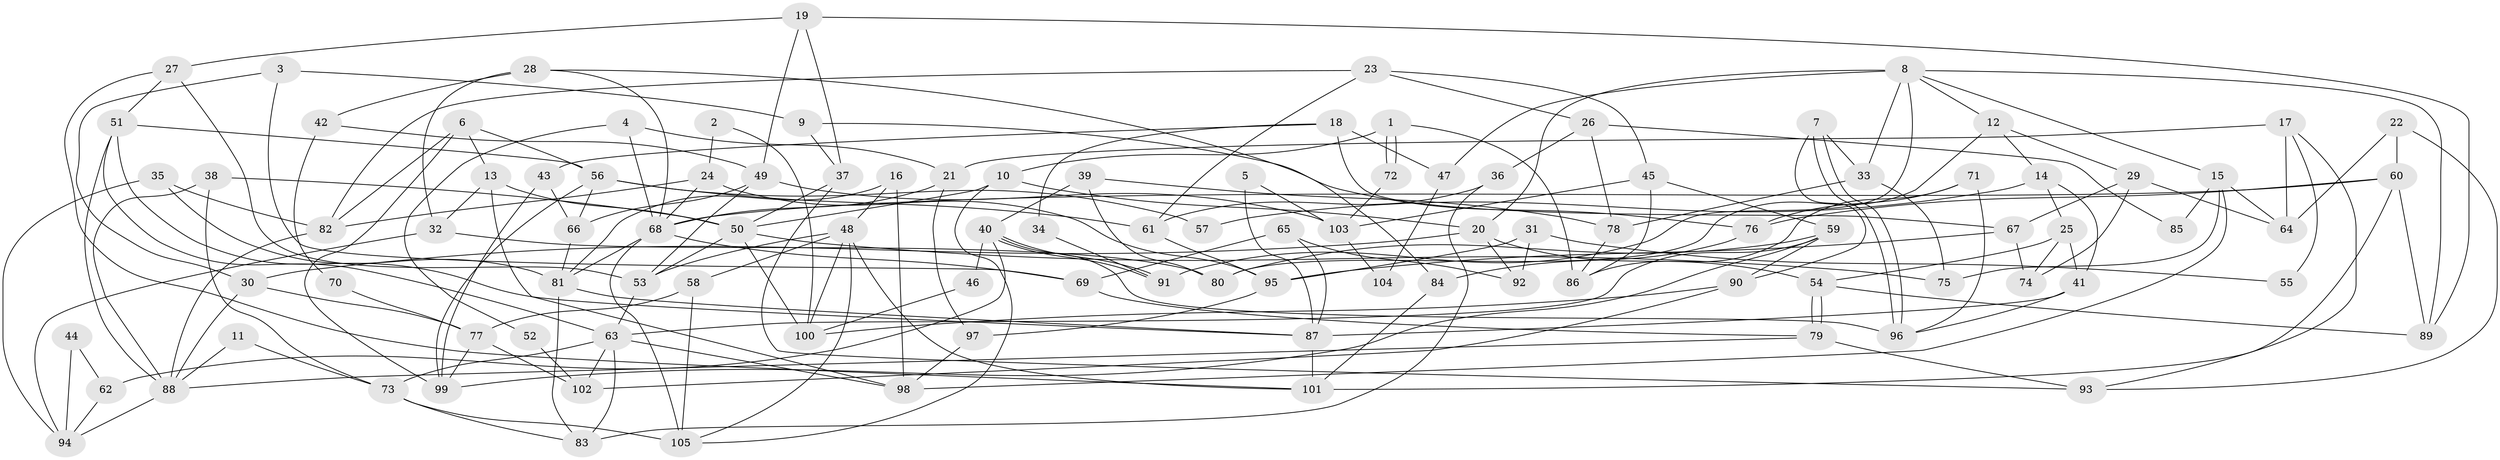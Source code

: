 // coarse degree distribution, {4: 0.3269230769230769, 3: 0.11538461538461539, 6: 0.038461538461538464, 5: 0.21153846153846154, 2: 0.11538461538461539, 7: 0.07692307692307693, 9: 0.038461538461538464, 11: 0.038461538461538464, 10: 0.019230769230769232, 13: 0.019230769230769232}
// Generated by graph-tools (version 1.1) at 2025/54/03/04/25 21:54:15]
// undirected, 105 vertices, 210 edges
graph export_dot {
graph [start="1"]
  node [color=gray90,style=filled];
  1;
  2;
  3;
  4;
  5;
  6;
  7;
  8;
  9;
  10;
  11;
  12;
  13;
  14;
  15;
  16;
  17;
  18;
  19;
  20;
  21;
  22;
  23;
  24;
  25;
  26;
  27;
  28;
  29;
  30;
  31;
  32;
  33;
  34;
  35;
  36;
  37;
  38;
  39;
  40;
  41;
  42;
  43;
  44;
  45;
  46;
  47;
  48;
  49;
  50;
  51;
  52;
  53;
  54;
  55;
  56;
  57;
  58;
  59;
  60;
  61;
  62;
  63;
  64;
  65;
  66;
  67;
  68;
  69;
  70;
  71;
  72;
  73;
  74;
  75;
  76;
  77;
  78;
  79;
  80;
  81;
  82;
  83;
  84;
  85;
  86;
  87;
  88;
  89;
  90;
  91;
  92;
  93;
  94;
  95;
  96;
  97;
  98;
  99;
  100;
  101;
  102;
  103;
  104;
  105;
  1 -- 72;
  1 -- 72;
  1 -- 86;
  1 -- 10;
  2 -- 100;
  2 -- 24;
  3 -- 69;
  3 -- 30;
  3 -- 9;
  4 -- 68;
  4 -- 21;
  4 -- 52;
  5 -- 87;
  5 -- 103;
  6 -- 56;
  6 -- 82;
  6 -- 13;
  6 -- 99;
  7 -- 96;
  7 -- 96;
  7 -- 33;
  7 -- 90;
  8 -- 12;
  8 -- 33;
  8 -- 15;
  8 -- 20;
  8 -- 47;
  8 -- 89;
  8 -- 91;
  9 -- 37;
  9 -- 76;
  10 -- 50;
  10 -- 20;
  10 -- 105;
  11 -- 73;
  11 -- 88;
  12 -- 29;
  12 -- 80;
  12 -- 14;
  13 -- 50;
  13 -- 32;
  13 -- 98;
  14 -- 41;
  14 -- 25;
  14 -- 57;
  15 -- 98;
  15 -- 64;
  15 -- 75;
  15 -- 85;
  16 -- 81;
  16 -- 98;
  16 -- 48;
  17 -- 93;
  17 -- 64;
  17 -- 21;
  17 -- 55;
  18 -- 67;
  18 -- 43;
  18 -- 34;
  18 -- 47;
  19 -- 49;
  19 -- 89;
  19 -- 27;
  19 -- 37;
  20 -- 30;
  20 -- 54;
  20 -- 92;
  21 -- 68;
  21 -- 97;
  22 -- 60;
  22 -- 93;
  22 -- 64;
  23 -- 26;
  23 -- 61;
  23 -- 45;
  23 -- 82;
  24 -- 68;
  24 -- 82;
  24 -- 95;
  25 -- 54;
  25 -- 41;
  25 -- 74;
  26 -- 36;
  26 -- 78;
  26 -- 85;
  27 -- 101;
  27 -- 51;
  27 -- 53;
  28 -- 68;
  28 -- 32;
  28 -- 42;
  28 -- 84;
  29 -- 64;
  29 -- 74;
  29 -- 67;
  30 -- 77;
  30 -- 88;
  31 -- 95;
  31 -- 92;
  31 -- 55;
  32 -- 94;
  32 -- 80;
  33 -- 75;
  33 -- 78;
  34 -- 91;
  35 -- 81;
  35 -- 82;
  35 -- 94;
  36 -- 83;
  36 -- 61;
  37 -- 50;
  37 -- 93;
  38 -- 88;
  38 -- 50;
  38 -- 73;
  39 -- 40;
  39 -- 80;
  39 -- 78;
  40 -- 96;
  40 -- 91;
  40 -- 91;
  40 -- 46;
  40 -- 62;
  41 -- 87;
  41 -- 96;
  42 -- 49;
  42 -- 70;
  43 -- 66;
  43 -- 99;
  44 -- 94;
  44 -- 62;
  45 -- 59;
  45 -- 86;
  45 -- 103;
  46 -- 100;
  47 -- 104;
  48 -- 101;
  48 -- 53;
  48 -- 58;
  48 -- 100;
  48 -- 105;
  49 -- 66;
  49 -- 53;
  49 -- 103;
  50 -- 53;
  50 -- 100;
  50 -- 75;
  51 -- 63;
  51 -- 56;
  51 -- 87;
  51 -- 88;
  52 -- 102;
  53 -- 63;
  54 -- 79;
  54 -- 79;
  54 -- 89;
  56 -- 99;
  56 -- 57;
  56 -- 61;
  56 -- 66;
  58 -- 105;
  58 -- 77;
  59 -- 63;
  59 -- 90;
  59 -- 80;
  59 -- 99;
  60 -- 101;
  60 -- 89;
  60 -- 68;
  60 -- 76;
  61 -- 95;
  62 -- 94;
  63 -- 73;
  63 -- 83;
  63 -- 98;
  63 -- 102;
  65 -- 87;
  65 -- 69;
  65 -- 92;
  66 -- 81;
  67 -- 95;
  67 -- 74;
  68 -- 105;
  68 -- 69;
  68 -- 81;
  69 -- 79;
  70 -- 77;
  71 -- 76;
  71 -- 96;
  71 -- 86;
  72 -- 103;
  73 -- 105;
  73 -- 83;
  76 -- 84;
  77 -- 99;
  77 -- 102;
  78 -- 86;
  79 -- 88;
  79 -- 93;
  81 -- 83;
  81 -- 87;
  82 -- 88;
  84 -- 101;
  87 -- 101;
  88 -- 94;
  90 -- 102;
  90 -- 100;
  95 -- 97;
  97 -- 98;
  103 -- 104;
}
